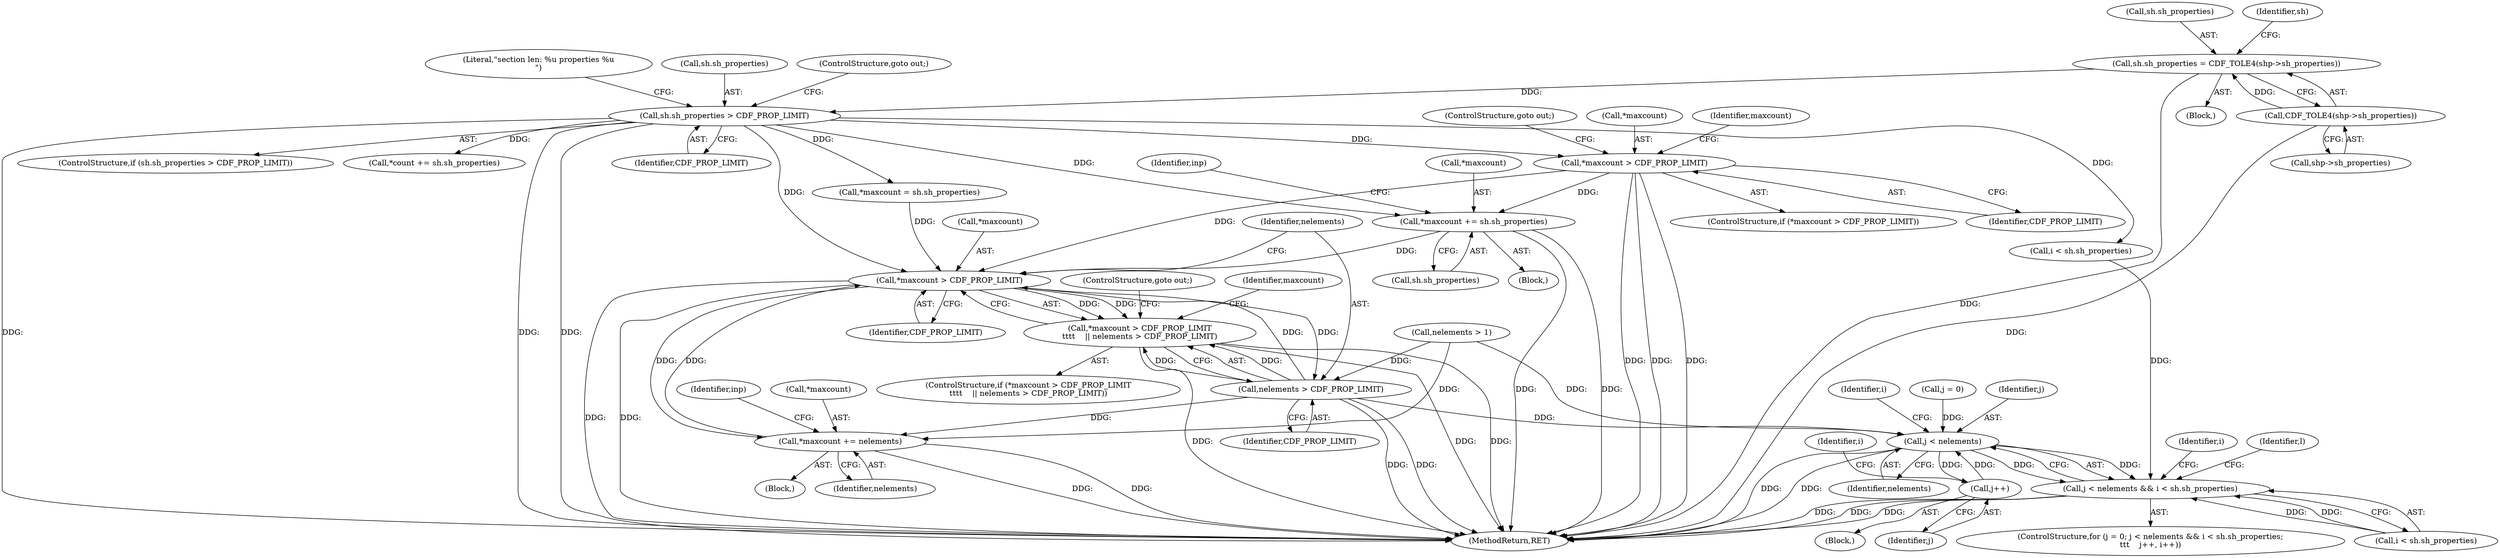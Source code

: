 digraph "0_php-src_0641e56be1af003aa02c7c6b0184466540637233@pointer" {
"1000198" [label="(Call,*maxcount > CDF_PROP_LIMIT)"];
"1000177" [label="(Call,sh.sh_properties > CDF_PROP_LIMIT)"];
"1000168" [label="(Call,sh.sh_properties = CDF_TOLE4(shp->sh_properties))"];
"1000172" [label="(Call,CDF_TOLE4(shp->sh_properties))"];
"1000203" [label="(Call,*maxcount += sh.sh_properties)"];
"1000692" [label="(Call,*maxcount > CDF_PROP_LIMIT)"];
"1000691" [label="(Call,*maxcount > CDF_PROP_LIMIT\n\t\t\t\t    || nelements > CDF_PROP_LIMIT)"];
"1000696" [label="(Call,nelements > CDF_PROP_LIMIT)"];
"1000700" [label="(Call,*maxcount += nelements)"];
"1000728" [label="(Call,j < nelements)"];
"1000727" [label="(Call,j < nelements && i < sh.sh_properties)"];
"1000737" [label="(Call,j++)"];
"1000679" [label="(Call,nelements > 1)"];
"1000731" [label="(Call,i < sh.sh_properties)"];
"1000219" [label="(Identifier,inp)"];
"1000203" [label="(Call,*maxcount += sh.sh_properties)"];
"1000172" [label="(Call,CDF_TOLE4(shp->sh_properties))"];
"1000698" [label="(Identifier,CDF_PROP_LIMIT)"];
"1000706" [label="(Identifier,inp)"];
"1000723" [label="(ControlStructure,for (j = 0; j < nelements && i < sh.sh_properties;\n\t\t\t    j++, i++))"];
"1000185" [label="(Literal,\"section len: %u properties %u\n\")"];
"1000690" [label="(ControlStructure,if (*maxcount > CDF_PROP_LIMIT\n\t\t\t\t    || nelements > CDF_PROP_LIMIT))"];
"1000697" [label="(Identifier,nelements)"];
"1000682" [label="(Block,)"];
"1000730" [label="(Identifier,nelements)"];
"1000727" [label="(Call,j < nelements && i < sh.sh_properties)"];
"1000728" [label="(Call,j < nelements)"];
"1000693" [label="(Call,*maxcount)"];
"1000199" [label="(Call,*maxcount)"];
"1000206" [label="(Call,sh.sh_properties)"];
"1000197" [label="(ControlStructure,if (*maxcount > CDF_PROP_LIMIT))"];
"1000168" [label="(Call,sh.sh_properties = CDF_TOLE4(shp->sh_properties))"];
"1000691" [label="(Call,*maxcount > CDF_PROP_LIMIT\n\t\t\t\t    || nelements > CDF_PROP_LIMIT)"];
"1000204" [label="(Call,*maxcount)"];
"1000176" [label="(ControlStructure,if (sh.sh_properties > CDF_PROP_LIMIT))"];
"1000699" [label="(ControlStructure,goto out;)"];
"1000737" [label="(Call,j++)"];
"1000177" [label="(Call,sh.sh_properties > CDF_PROP_LIMIT)"];
"1000230" [label="(Call,*count += sh.sh_properties)"];
"1000883" [label="(MethodReturn,RET)"];
"1000181" [label="(Identifier,CDF_PROP_LIMIT)"];
"1000702" [label="(Identifier,maxcount)"];
"1000692" [label="(Call,*maxcount > CDF_PROP_LIMIT)"];
"1000198" [label="(Call,*maxcount > CDF_PROP_LIMIT)"];
"1000738" [label="(Identifier,j)"];
"1000736" [label="(Block,)"];
"1000178" [label="(Call,sh.sh_properties)"];
"1000196" [label="(Block,)"];
"1000740" [label="(Identifier,i)"];
"1000818" [label="(Identifier,i)"];
"1000700" [label="(Call,*maxcount += nelements)"];
"1000169" [label="(Call,sh.sh_properties)"];
"1000211" [label="(Call,*maxcount = sh.sh_properties)"];
"1000732" [label="(Identifier,i)"];
"1000695" [label="(Identifier,CDF_PROP_LIMIT)"];
"1000173" [label="(Call,shp->sh_properties)"];
"1000251" [label="(Call,i < sh.sh_properties)"];
"1000724" [label="(Call,j = 0)"];
"1000179" [label="(Identifier,sh)"];
"1000696" [label="(Call,nelements > CDF_PROP_LIMIT)"];
"1000205" [label="(Identifier,maxcount)"];
"1000107" [label="(Block,)"];
"1000701" [label="(Call,*maxcount)"];
"1000202" [label="(ControlStructure,goto out;)"];
"1000201" [label="(Identifier,CDF_PROP_LIMIT)"];
"1000744" [label="(Identifier,l)"];
"1000729" [label="(Identifier,j)"];
"1000703" [label="(Identifier,nelements)"];
"1000182" [label="(ControlStructure,goto out;)"];
"1000198" -> "1000197"  [label="AST: "];
"1000198" -> "1000201"  [label="CFG: "];
"1000199" -> "1000198"  [label="AST: "];
"1000201" -> "1000198"  [label="AST: "];
"1000202" -> "1000198"  [label="CFG: "];
"1000205" -> "1000198"  [label="CFG: "];
"1000198" -> "1000883"  [label="DDG: "];
"1000198" -> "1000883"  [label="DDG: "];
"1000198" -> "1000883"  [label="DDG: "];
"1000177" -> "1000198"  [label="DDG: "];
"1000198" -> "1000203"  [label="DDG: "];
"1000198" -> "1000692"  [label="DDG: "];
"1000177" -> "1000176"  [label="AST: "];
"1000177" -> "1000181"  [label="CFG: "];
"1000178" -> "1000177"  [label="AST: "];
"1000181" -> "1000177"  [label="AST: "];
"1000182" -> "1000177"  [label="CFG: "];
"1000185" -> "1000177"  [label="CFG: "];
"1000177" -> "1000883"  [label="DDG: "];
"1000177" -> "1000883"  [label="DDG: "];
"1000177" -> "1000883"  [label="DDG: "];
"1000168" -> "1000177"  [label="DDG: "];
"1000177" -> "1000203"  [label="DDG: "];
"1000177" -> "1000211"  [label="DDG: "];
"1000177" -> "1000230"  [label="DDG: "];
"1000177" -> "1000251"  [label="DDG: "];
"1000177" -> "1000692"  [label="DDG: "];
"1000168" -> "1000107"  [label="AST: "];
"1000168" -> "1000172"  [label="CFG: "];
"1000169" -> "1000168"  [label="AST: "];
"1000172" -> "1000168"  [label="AST: "];
"1000179" -> "1000168"  [label="CFG: "];
"1000168" -> "1000883"  [label="DDG: "];
"1000172" -> "1000168"  [label="DDG: "];
"1000172" -> "1000173"  [label="CFG: "];
"1000173" -> "1000172"  [label="AST: "];
"1000172" -> "1000883"  [label="DDG: "];
"1000203" -> "1000196"  [label="AST: "];
"1000203" -> "1000206"  [label="CFG: "];
"1000204" -> "1000203"  [label="AST: "];
"1000206" -> "1000203"  [label="AST: "];
"1000219" -> "1000203"  [label="CFG: "];
"1000203" -> "1000883"  [label="DDG: "];
"1000203" -> "1000883"  [label="DDG: "];
"1000203" -> "1000692"  [label="DDG: "];
"1000692" -> "1000691"  [label="AST: "];
"1000692" -> "1000695"  [label="CFG: "];
"1000693" -> "1000692"  [label="AST: "];
"1000695" -> "1000692"  [label="AST: "];
"1000697" -> "1000692"  [label="CFG: "];
"1000691" -> "1000692"  [label="CFG: "];
"1000692" -> "1000883"  [label="DDG: "];
"1000692" -> "1000883"  [label="DDG: "];
"1000692" -> "1000691"  [label="DDG: "];
"1000692" -> "1000691"  [label="DDG: "];
"1000700" -> "1000692"  [label="DDG: "];
"1000211" -> "1000692"  [label="DDG: "];
"1000696" -> "1000692"  [label="DDG: "];
"1000692" -> "1000696"  [label="DDG: "];
"1000692" -> "1000700"  [label="DDG: "];
"1000691" -> "1000690"  [label="AST: "];
"1000691" -> "1000696"  [label="CFG: "];
"1000696" -> "1000691"  [label="AST: "];
"1000699" -> "1000691"  [label="CFG: "];
"1000702" -> "1000691"  [label="CFG: "];
"1000691" -> "1000883"  [label="DDG: "];
"1000691" -> "1000883"  [label="DDG: "];
"1000691" -> "1000883"  [label="DDG: "];
"1000696" -> "1000691"  [label="DDG: "];
"1000696" -> "1000691"  [label="DDG: "];
"1000696" -> "1000698"  [label="CFG: "];
"1000697" -> "1000696"  [label="AST: "];
"1000698" -> "1000696"  [label="AST: "];
"1000696" -> "1000883"  [label="DDG: "];
"1000696" -> "1000883"  [label="DDG: "];
"1000679" -> "1000696"  [label="DDG: "];
"1000696" -> "1000700"  [label="DDG: "];
"1000696" -> "1000728"  [label="DDG: "];
"1000700" -> "1000682"  [label="AST: "];
"1000700" -> "1000703"  [label="CFG: "];
"1000701" -> "1000700"  [label="AST: "];
"1000703" -> "1000700"  [label="AST: "];
"1000706" -> "1000700"  [label="CFG: "];
"1000700" -> "1000883"  [label="DDG: "];
"1000700" -> "1000883"  [label="DDG: "];
"1000679" -> "1000700"  [label="DDG: "];
"1000728" -> "1000727"  [label="AST: "];
"1000728" -> "1000730"  [label="CFG: "];
"1000729" -> "1000728"  [label="AST: "];
"1000730" -> "1000728"  [label="AST: "];
"1000732" -> "1000728"  [label="CFG: "];
"1000727" -> "1000728"  [label="CFG: "];
"1000728" -> "1000883"  [label="DDG: "];
"1000728" -> "1000883"  [label="DDG: "];
"1000728" -> "1000727"  [label="DDG: "];
"1000728" -> "1000727"  [label="DDG: "];
"1000737" -> "1000728"  [label="DDG: "];
"1000724" -> "1000728"  [label="DDG: "];
"1000679" -> "1000728"  [label="DDG: "];
"1000728" -> "1000737"  [label="DDG: "];
"1000727" -> "1000723"  [label="AST: "];
"1000727" -> "1000731"  [label="CFG: "];
"1000731" -> "1000727"  [label="AST: "];
"1000744" -> "1000727"  [label="CFG: "];
"1000818" -> "1000727"  [label="CFG: "];
"1000727" -> "1000883"  [label="DDG: "];
"1000727" -> "1000883"  [label="DDG: "];
"1000727" -> "1000883"  [label="DDG: "];
"1000731" -> "1000727"  [label="DDG: "];
"1000731" -> "1000727"  [label="DDG: "];
"1000251" -> "1000727"  [label="DDG: "];
"1000737" -> "1000736"  [label="AST: "];
"1000737" -> "1000738"  [label="CFG: "];
"1000738" -> "1000737"  [label="AST: "];
"1000740" -> "1000737"  [label="CFG: "];
}
